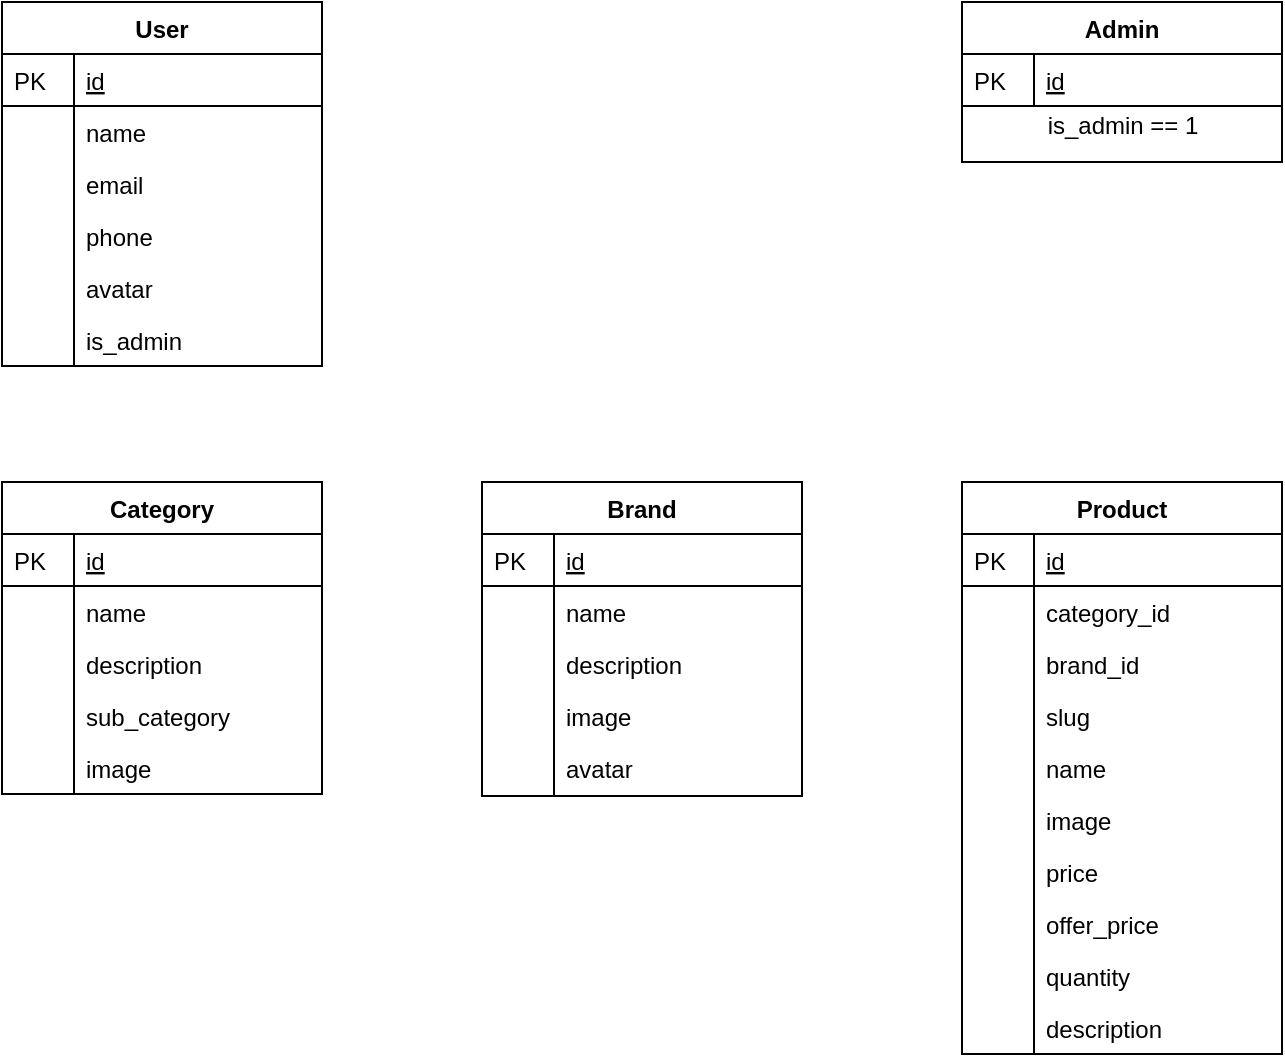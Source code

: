 <mxfile version="13.1.8" type="device"><diagram id="C5RBs43oDa-KdzZeNtuy" name="Page-1"><mxGraphModel dx="1080" dy="1570" grid="0" gridSize="10" guides="1" tooltips="1" connect="1" arrows="1" fold="1" page="1" pageScale="1" pageWidth="827" pageHeight="1169" background="#ffffff" math="0" shadow="0"><root><mxCell id="WIyWlLk6GJQsqaUBKTNV-0"/><mxCell id="WIyWlLk6GJQsqaUBKTNV-1" parent="WIyWlLk6GJQsqaUBKTNV-0"/><mxCell id="4wUGes3l6d5BHxfQf01X-43" value="User" style="swimlane;fontStyle=1;childLayout=stackLayout;horizontal=1;startSize=26;horizontalStack=0;resizeParent=1;resizeLast=0;collapsible=1;marginBottom=0;rounded=0;shadow=0;strokeWidth=1;" vertex="1" parent="WIyWlLk6GJQsqaUBKTNV-1"><mxGeometry x="80" y="-1120" width="160" height="182" as="geometry"><mxRectangle x="20" y="80" width="160" height="26" as="alternateBounds"/></mxGeometry></mxCell><mxCell id="4wUGes3l6d5BHxfQf01X-44" value="id" style="shape=partialRectangle;top=0;left=0;right=0;bottom=1;align=left;verticalAlign=top;fillColor=none;spacingLeft=40;spacingRight=4;overflow=hidden;rotatable=0;points=[[0,0.5],[1,0.5]];portConstraint=eastwest;dropTarget=0;rounded=0;shadow=0;strokeWidth=1;fontStyle=4" vertex="1" parent="4wUGes3l6d5BHxfQf01X-43"><mxGeometry y="26" width="160" height="26" as="geometry"/></mxCell><mxCell id="4wUGes3l6d5BHxfQf01X-45" value="PK" style="shape=partialRectangle;top=0;left=0;bottom=0;fillColor=none;align=left;verticalAlign=top;spacingLeft=4;spacingRight=4;overflow=hidden;rotatable=0;points=[];portConstraint=eastwest;part=1;" vertex="1" connectable="0" parent="4wUGes3l6d5BHxfQf01X-44"><mxGeometry width="36" height="26" as="geometry"/></mxCell><mxCell id="4wUGes3l6d5BHxfQf01X-46" value="name" style="shape=partialRectangle;top=0;left=0;right=0;bottom=0;align=left;verticalAlign=top;fillColor=none;spacingLeft=40;spacingRight=4;overflow=hidden;rotatable=0;points=[[0,0.5],[1,0.5]];portConstraint=eastwest;dropTarget=0;rounded=0;shadow=0;strokeWidth=1;" vertex="1" parent="4wUGes3l6d5BHxfQf01X-43"><mxGeometry y="52" width="160" height="26" as="geometry"/></mxCell><mxCell id="4wUGes3l6d5BHxfQf01X-47" value="" style="shape=partialRectangle;top=0;left=0;bottom=0;fillColor=none;align=left;verticalAlign=top;spacingLeft=4;spacingRight=4;overflow=hidden;rotatable=0;points=[];portConstraint=eastwest;part=1;" vertex="1" connectable="0" parent="4wUGes3l6d5BHxfQf01X-46"><mxGeometry width="36" height="26" as="geometry"/></mxCell><mxCell id="4wUGes3l6d5BHxfQf01X-48" value="email" style="shape=partialRectangle;top=0;left=0;right=0;bottom=0;align=left;verticalAlign=top;fillColor=none;spacingLeft=40;spacingRight=4;overflow=hidden;rotatable=0;points=[[0,0.5],[1,0.5]];portConstraint=eastwest;dropTarget=0;rounded=0;shadow=0;strokeWidth=1;" vertex="1" parent="4wUGes3l6d5BHxfQf01X-43"><mxGeometry y="78" width="160" height="26" as="geometry"/></mxCell><mxCell id="4wUGes3l6d5BHxfQf01X-49" value="" style="shape=partialRectangle;top=0;left=0;bottom=0;fillColor=none;align=left;verticalAlign=top;spacingLeft=4;spacingRight=4;overflow=hidden;rotatable=0;points=[];portConstraint=eastwest;part=1;" vertex="1" connectable="0" parent="4wUGes3l6d5BHxfQf01X-48"><mxGeometry width="36" height="26" as="geometry"/></mxCell><mxCell id="4wUGes3l6d5BHxfQf01X-50" value="phone" style="shape=partialRectangle;top=0;left=0;right=0;bottom=0;align=left;verticalAlign=top;fillColor=none;spacingLeft=40;spacingRight=4;overflow=hidden;rotatable=0;points=[[0,0.5],[1,0.5]];portConstraint=eastwest;dropTarget=0;rounded=0;shadow=0;strokeWidth=1;" vertex="1" parent="4wUGes3l6d5BHxfQf01X-43"><mxGeometry y="104" width="160" height="26" as="geometry"/></mxCell><mxCell id="4wUGes3l6d5BHxfQf01X-51" value="" style="shape=partialRectangle;top=0;left=0;bottom=0;fillColor=none;align=left;verticalAlign=top;spacingLeft=4;spacingRight=4;overflow=hidden;rotatable=0;points=[];portConstraint=eastwest;part=1;" vertex="1" connectable="0" parent="4wUGes3l6d5BHxfQf01X-50"><mxGeometry width="36" height="26" as="geometry"/></mxCell><mxCell id="4wUGes3l6d5BHxfQf01X-54" value="avatar" style="shape=partialRectangle;top=0;left=0;right=0;bottom=0;align=left;verticalAlign=top;fillColor=none;spacingLeft=40;spacingRight=4;overflow=hidden;rotatable=0;points=[[0,0.5],[1,0.5]];portConstraint=eastwest;dropTarget=0;rounded=0;shadow=0;strokeWidth=1;" vertex="1" parent="4wUGes3l6d5BHxfQf01X-43"><mxGeometry y="130" width="160" height="26" as="geometry"/></mxCell><mxCell id="4wUGes3l6d5BHxfQf01X-55" value="" style="shape=partialRectangle;top=0;left=0;bottom=0;fillColor=none;align=left;verticalAlign=top;spacingLeft=4;spacingRight=4;overflow=hidden;rotatable=0;points=[];portConstraint=eastwest;part=1;" vertex="1" connectable="0" parent="4wUGes3l6d5BHxfQf01X-54"><mxGeometry width="36" height="26" as="geometry"/></mxCell><mxCell id="4wUGes3l6d5BHxfQf01X-67" value="is_admin" style="shape=partialRectangle;top=0;left=0;right=0;bottom=0;align=left;verticalAlign=top;fillColor=none;spacingLeft=40;spacingRight=4;overflow=hidden;rotatable=0;points=[[0,0.5],[1,0.5]];portConstraint=eastwest;dropTarget=0;rounded=0;shadow=0;strokeWidth=1;" vertex="1" parent="4wUGes3l6d5BHxfQf01X-43"><mxGeometry y="156" width="160" height="26" as="geometry"/></mxCell><mxCell id="4wUGes3l6d5BHxfQf01X-68" value="" style="shape=partialRectangle;top=0;left=0;bottom=0;fillColor=none;align=left;verticalAlign=top;spacingLeft=4;spacingRight=4;overflow=hidden;rotatable=0;points=[];portConstraint=eastwest;part=1;" vertex="1" connectable="0" parent="4wUGes3l6d5BHxfQf01X-67"><mxGeometry width="36" height="26" as="geometry"/></mxCell><mxCell id="4wUGes3l6d5BHxfQf01X-70" value="Category" style="swimlane;fontStyle=1;childLayout=stackLayout;horizontal=1;startSize=26;horizontalStack=0;resizeParent=1;resizeLast=0;collapsible=1;marginBottom=0;rounded=0;shadow=0;strokeWidth=1;" vertex="1" parent="WIyWlLk6GJQsqaUBKTNV-1"><mxGeometry x="80" y="-880" width="160" height="156" as="geometry"><mxRectangle x="20" y="80" width="160" height="26" as="alternateBounds"/></mxGeometry></mxCell><mxCell id="4wUGes3l6d5BHxfQf01X-71" value="id" style="shape=partialRectangle;top=0;left=0;right=0;bottom=1;align=left;verticalAlign=top;fillColor=none;spacingLeft=40;spacingRight=4;overflow=hidden;rotatable=0;points=[[0,0.5],[1,0.5]];portConstraint=eastwest;dropTarget=0;rounded=0;shadow=0;strokeWidth=1;fontStyle=4" vertex="1" parent="4wUGes3l6d5BHxfQf01X-70"><mxGeometry y="26" width="160" height="26" as="geometry"/></mxCell><mxCell id="4wUGes3l6d5BHxfQf01X-72" value="PK" style="shape=partialRectangle;top=0;left=0;bottom=0;fillColor=none;align=left;verticalAlign=top;spacingLeft=4;spacingRight=4;overflow=hidden;rotatable=0;points=[];portConstraint=eastwest;part=1;" vertex="1" connectable="0" parent="4wUGes3l6d5BHxfQf01X-71"><mxGeometry width="36" height="26" as="geometry"/></mxCell><mxCell id="4wUGes3l6d5BHxfQf01X-73" value="name" style="shape=partialRectangle;top=0;left=0;right=0;bottom=0;align=left;verticalAlign=top;fillColor=none;spacingLeft=40;spacingRight=4;overflow=hidden;rotatable=0;points=[[0,0.5],[1,0.5]];portConstraint=eastwest;dropTarget=0;rounded=0;shadow=0;strokeWidth=1;" vertex="1" parent="4wUGes3l6d5BHxfQf01X-70"><mxGeometry y="52" width="160" height="26" as="geometry"/></mxCell><mxCell id="4wUGes3l6d5BHxfQf01X-74" value="" style="shape=partialRectangle;top=0;left=0;bottom=0;fillColor=none;align=left;verticalAlign=top;spacingLeft=4;spacingRight=4;overflow=hidden;rotatable=0;points=[];portConstraint=eastwest;part=1;" vertex="1" connectable="0" parent="4wUGes3l6d5BHxfQf01X-73"><mxGeometry width="36" height="26" as="geometry"/></mxCell><mxCell id="4wUGes3l6d5BHxfQf01X-75" value="description" style="shape=partialRectangle;top=0;left=0;right=0;bottom=0;align=left;verticalAlign=top;fillColor=none;spacingLeft=40;spacingRight=4;overflow=hidden;rotatable=0;points=[[0,0.5],[1,0.5]];portConstraint=eastwest;dropTarget=0;rounded=0;shadow=0;strokeWidth=1;" vertex="1" parent="4wUGes3l6d5BHxfQf01X-70"><mxGeometry y="78" width="160" height="26" as="geometry"/></mxCell><mxCell id="4wUGes3l6d5BHxfQf01X-76" value="" style="shape=partialRectangle;top=0;left=0;bottom=0;fillColor=none;align=left;verticalAlign=top;spacingLeft=4;spacingRight=4;overflow=hidden;rotatable=0;points=[];portConstraint=eastwest;part=1;" vertex="1" connectable="0" parent="4wUGes3l6d5BHxfQf01X-75"><mxGeometry width="36" height="26" as="geometry"/></mxCell><mxCell id="4wUGes3l6d5BHxfQf01X-77" value="sub_category" style="shape=partialRectangle;top=0;left=0;right=0;bottom=0;align=left;verticalAlign=top;fillColor=none;spacingLeft=40;spacingRight=4;overflow=hidden;rotatable=0;points=[[0,0.5],[1,0.5]];portConstraint=eastwest;dropTarget=0;rounded=0;shadow=0;strokeWidth=1;" vertex="1" parent="4wUGes3l6d5BHxfQf01X-70"><mxGeometry y="104" width="160" height="26" as="geometry"/></mxCell><mxCell id="4wUGes3l6d5BHxfQf01X-78" value="" style="shape=partialRectangle;top=0;left=0;bottom=0;fillColor=none;align=left;verticalAlign=top;spacingLeft=4;spacingRight=4;overflow=hidden;rotatable=0;points=[];portConstraint=eastwest;part=1;" vertex="1" connectable="0" parent="4wUGes3l6d5BHxfQf01X-77"><mxGeometry width="36" height="26" as="geometry"/></mxCell><mxCell id="4wUGes3l6d5BHxfQf01X-79" value="image" style="shape=partialRectangle;top=0;left=0;right=0;bottom=0;align=left;verticalAlign=top;fillColor=none;spacingLeft=40;spacingRight=4;overflow=hidden;rotatable=0;points=[[0,0.5],[1,0.5]];portConstraint=eastwest;dropTarget=0;rounded=0;shadow=0;strokeWidth=1;" vertex="1" parent="4wUGes3l6d5BHxfQf01X-70"><mxGeometry y="130" width="160" height="26" as="geometry"/></mxCell><mxCell id="4wUGes3l6d5BHxfQf01X-80" value="" style="shape=partialRectangle;top=0;left=0;bottom=0;fillColor=none;align=left;verticalAlign=top;spacingLeft=4;spacingRight=4;overflow=hidden;rotatable=0;points=[];portConstraint=eastwest;part=1;" vertex="1" connectable="0" parent="4wUGes3l6d5BHxfQf01X-79"><mxGeometry width="36" height="26" as="geometry"/></mxCell><mxCell id="4wUGes3l6d5BHxfQf01X-96" value="Brand" style="swimlane;fontStyle=1;childLayout=stackLayout;horizontal=1;startSize=26;horizontalStack=0;resizeParent=1;resizeLast=0;collapsible=1;marginBottom=0;rounded=0;shadow=0;strokeWidth=1;" vertex="1" parent="WIyWlLk6GJQsqaUBKTNV-1"><mxGeometry x="320" y="-880" width="160" height="157" as="geometry"><mxRectangle x="20" y="80" width="160" height="26" as="alternateBounds"/></mxGeometry></mxCell><mxCell id="4wUGes3l6d5BHxfQf01X-97" value="id" style="shape=partialRectangle;top=0;left=0;right=0;bottom=1;align=left;verticalAlign=top;fillColor=none;spacingLeft=40;spacingRight=4;overflow=hidden;rotatable=0;points=[[0,0.5],[1,0.5]];portConstraint=eastwest;dropTarget=0;rounded=0;shadow=0;strokeWidth=1;fontStyle=4" vertex="1" parent="4wUGes3l6d5BHxfQf01X-96"><mxGeometry y="26" width="160" height="26" as="geometry"/></mxCell><mxCell id="4wUGes3l6d5BHxfQf01X-98" value="PK" style="shape=partialRectangle;top=0;left=0;bottom=0;fillColor=none;align=left;verticalAlign=top;spacingLeft=4;spacingRight=4;overflow=hidden;rotatable=0;points=[];portConstraint=eastwest;part=1;" vertex="1" connectable="0" parent="4wUGes3l6d5BHxfQf01X-97"><mxGeometry width="36" height="26" as="geometry"/></mxCell><mxCell id="4wUGes3l6d5BHxfQf01X-99" value="name" style="shape=partialRectangle;top=0;left=0;right=0;bottom=0;align=left;verticalAlign=top;fillColor=none;spacingLeft=40;spacingRight=4;overflow=hidden;rotatable=0;points=[[0,0.5],[1,0.5]];portConstraint=eastwest;dropTarget=0;rounded=0;shadow=0;strokeWidth=1;" vertex="1" parent="4wUGes3l6d5BHxfQf01X-96"><mxGeometry y="52" width="160" height="26" as="geometry"/></mxCell><mxCell id="4wUGes3l6d5BHxfQf01X-100" value="" style="shape=partialRectangle;top=0;left=0;bottom=0;fillColor=none;align=left;verticalAlign=top;spacingLeft=4;spacingRight=4;overflow=hidden;rotatable=0;points=[];portConstraint=eastwest;part=1;" vertex="1" connectable="0" parent="4wUGes3l6d5BHxfQf01X-99"><mxGeometry width="36" height="26" as="geometry"/></mxCell><mxCell id="4wUGes3l6d5BHxfQf01X-101" value="description" style="shape=partialRectangle;top=0;left=0;right=0;bottom=0;align=left;verticalAlign=top;fillColor=none;spacingLeft=40;spacingRight=4;overflow=hidden;rotatable=0;points=[[0,0.5],[1,0.5]];portConstraint=eastwest;dropTarget=0;rounded=0;shadow=0;strokeWidth=1;" vertex="1" parent="4wUGes3l6d5BHxfQf01X-96"><mxGeometry y="78" width="160" height="26" as="geometry"/></mxCell><mxCell id="4wUGes3l6d5BHxfQf01X-102" value="" style="shape=partialRectangle;top=0;left=0;bottom=0;fillColor=none;align=left;verticalAlign=top;spacingLeft=4;spacingRight=4;overflow=hidden;rotatable=0;points=[];portConstraint=eastwest;part=1;" vertex="1" connectable="0" parent="4wUGes3l6d5BHxfQf01X-101"><mxGeometry width="36" height="26" as="geometry"/></mxCell><mxCell id="4wUGes3l6d5BHxfQf01X-103" value="image" style="shape=partialRectangle;top=0;left=0;right=0;bottom=0;align=left;verticalAlign=top;fillColor=none;spacingLeft=40;spacingRight=4;overflow=hidden;rotatable=0;points=[[0,0.5],[1,0.5]];portConstraint=eastwest;dropTarget=0;rounded=0;shadow=0;strokeWidth=1;" vertex="1" parent="4wUGes3l6d5BHxfQf01X-96"><mxGeometry y="104" width="160" height="26" as="geometry"/></mxCell><mxCell id="4wUGes3l6d5BHxfQf01X-104" value="" style="shape=partialRectangle;top=0;left=0;bottom=0;fillColor=none;align=left;verticalAlign=top;spacingLeft=4;spacingRight=4;overflow=hidden;rotatable=0;points=[];portConstraint=eastwest;part=1;" vertex="1" connectable="0" parent="4wUGes3l6d5BHxfQf01X-103"><mxGeometry width="36" height="26" as="geometry"/></mxCell><mxCell id="4wUGes3l6d5BHxfQf01X-105" value="avatar" style="shape=partialRectangle;top=0;left=0;right=0;bottom=0;align=left;verticalAlign=top;fillColor=none;spacingLeft=40;spacingRight=4;overflow=hidden;rotatable=0;points=[[0,0.5],[1,0.5]];portConstraint=eastwest;dropTarget=0;rounded=0;shadow=0;strokeWidth=1;" vertex="1" parent="4wUGes3l6d5BHxfQf01X-96"><mxGeometry y="130" width="160" height="26" as="geometry"/></mxCell><mxCell id="4wUGes3l6d5BHxfQf01X-106" value="" style="shape=partialRectangle;top=0;left=0;bottom=0;fillColor=none;align=left;verticalAlign=top;spacingLeft=4;spacingRight=4;overflow=hidden;rotatable=0;points=[];portConstraint=eastwest;part=1;" vertex="1" connectable="0" parent="4wUGes3l6d5BHxfQf01X-105"><mxGeometry width="36" height="26" as="geometry"/></mxCell><mxCell id="4wUGes3l6d5BHxfQf01X-83" value="Product" style="swimlane;fontStyle=1;childLayout=stackLayout;horizontal=1;startSize=26;horizontalStack=0;resizeParent=1;resizeLast=0;collapsible=1;marginBottom=0;rounded=0;shadow=0;strokeWidth=1;" vertex="1" parent="WIyWlLk6GJQsqaUBKTNV-1"><mxGeometry x="560" y="-880" width="160" height="286" as="geometry"><mxRectangle x="20" y="80" width="160" height="26" as="alternateBounds"/></mxGeometry></mxCell><mxCell id="4wUGes3l6d5BHxfQf01X-84" value="id" style="shape=partialRectangle;top=0;left=0;right=0;bottom=1;align=left;verticalAlign=top;fillColor=none;spacingLeft=40;spacingRight=4;overflow=hidden;rotatable=0;points=[[0,0.5],[1,0.5]];portConstraint=eastwest;dropTarget=0;rounded=0;shadow=0;strokeWidth=1;fontStyle=4" vertex="1" parent="4wUGes3l6d5BHxfQf01X-83"><mxGeometry y="26" width="160" height="26" as="geometry"/></mxCell><mxCell id="4wUGes3l6d5BHxfQf01X-85" value="PK" style="shape=partialRectangle;top=0;left=0;bottom=0;fillColor=none;align=left;verticalAlign=top;spacingLeft=4;spacingRight=4;overflow=hidden;rotatable=0;points=[];portConstraint=eastwest;part=1;" vertex="1" connectable="0" parent="4wUGes3l6d5BHxfQf01X-84"><mxGeometry width="36" height="26" as="geometry"/></mxCell><mxCell id="4wUGes3l6d5BHxfQf01X-86" value="category_id" style="shape=partialRectangle;top=0;left=0;right=0;bottom=0;align=left;verticalAlign=top;fillColor=none;spacingLeft=40;spacingRight=4;overflow=hidden;rotatable=0;points=[[0,0.5],[1,0.5]];portConstraint=eastwest;dropTarget=0;rounded=0;shadow=0;strokeWidth=1;" vertex="1" parent="4wUGes3l6d5BHxfQf01X-83"><mxGeometry y="52" width="160" height="26" as="geometry"/></mxCell><mxCell id="4wUGes3l6d5BHxfQf01X-87" value="" style="shape=partialRectangle;top=0;left=0;bottom=0;fillColor=none;align=left;verticalAlign=top;spacingLeft=4;spacingRight=4;overflow=hidden;rotatable=0;points=[];portConstraint=eastwest;part=1;" vertex="1" connectable="0" parent="4wUGes3l6d5BHxfQf01X-86"><mxGeometry width="36" height="26" as="geometry"/></mxCell><mxCell id="4wUGes3l6d5BHxfQf01X-88" value="brand_id" style="shape=partialRectangle;top=0;left=0;right=0;bottom=0;align=left;verticalAlign=top;fillColor=none;spacingLeft=40;spacingRight=4;overflow=hidden;rotatable=0;points=[[0,0.5],[1,0.5]];portConstraint=eastwest;dropTarget=0;rounded=0;shadow=0;strokeWidth=1;" vertex="1" parent="4wUGes3l6d5BHxfQf01X-83"><mxGeometry y="78" width="160" height="26" as="geometry"/></mxCell><mxCell id="4wUGes3l6d5BHxfQf01X-89" value="" style="shape=partialRectangle;top=0;left=0;bottom=0;fillColor=none;align=left;verticalAlign=top;spacingLeft=4;spacingRight=4;overflow=hidden;rotatable=0;points=[];portConstraint=eastwest;part=1;" vertex="1" connectable="0" parent="4wUGes3l6d5BHxfQf01X-88"><mxGeometry width="36" height="26" as="geometry"/></mxCell><mxCell id="4wUGes3l6d5BHxfQf01X-90" value="slug" style="shape=partialRectangle;top=0;left=0;right=0;bottom=0;align=left;verticalAlign=top;fillColor=none;spacingLeft=40;spacingRight=4;overflow=hidden;rotatable=0;points=[[0,0.5],[1,0.5]];portConstraint=eastwest;dropTarget=0;rounded=0;shadow=0;strokeWidth=1;" vertex="1" parent="4wUGes3l6d5BHxfQf01X-83"><mxGeometry y="104" width="160" height="26" as="geometry"/></mxCell><mxCell id="4wUGes3l6d5BHxfQf01X-91" value="" style="shape=partialRectangle;top=0;left=0;bottom=0;fillColor=none;align=left;verticalAlign=top;spacingLeft=4;spacingRight=4;overflow=hidden;rotatable=0;points=[];portConstraint=eastwest;part=1;" vertex="1" connectable="0" parent="4wUGes3l6d5BHxfQf01X-90"><mxGeometry width="36" height="26" as="geometry"/></mxCell><mxCell id="4wUGes3l6d5BHxfQf01X-92" value="name" style="shape=partialRectangle;top=0;left=0;right=0;bottom=0;align=left;verticalAlign=top;fillColor=none;spacingLeft=40;spacingRight=4;overflow=hidden;rotatable=0;points=[[0,0.5],[1,0.5]];portConstraint=eastwest;dropTarget=0;rounded=0;shadow=0;strokeWidth=1;" vertex="1" parent="4wUGes3l6d5BHxfQf01X-83"><mxGeometry y="130" width="160" height="26" as="geometry"/></mxCell><mxCell id="4wUGes3l6d5BHxfQf01X-93" value="" style="shape=partialRectangle;top=0;left=0;bottom=0;fillColor=none;align=left;verticalAlign=top;spacingLeft=4;spacingRight=4;overflow=hidden;rotatable=0;points=[];portConstraint=eastwest;part=1;" vertex="1" connectable="0" parent="4wUGes3l6d5BHxfQf01X-92"><mxGeometry width="36" height="26" as="geometry"/></mxCell><mxCell id="4wUGes3l6d5BHxfQf01X-94" value="image" style="shape=partialRectangle;top=0;left=0;right=0;bottom=0;align=left;verticalAlign=top;fillColor=none;spacingLeft=40;spacingRight=4;overflow=hidden;rotatable=0;points=[[0,0.5],[1,0.5]];portConstraint=eastwest;dropTarget=0;rounded=0;shadow=0;strokeWidth=1;" vertex="1" parent="4wUGes3l6d5BHxfQf01X-83"><mxGeometry y="156" width="160" height="26" as="geometry"/></mxCell><mxCell id="4wUGes3l6d5BHxfQf01X-95" value="" style="shape=partialRectangle;top=0;left=0;bottom=0;fillColor=none;align=left;verticalAlign=top;spacingLeft=4;spacingRight=4;overflow=hidden;rotatable=0;points=[];portConstraint=eastwest;part=1;" vertex="1" connectable="0" parent="4wUGes3l6d5BHxfQf01X-94"><mxGeometry width="36" height="26" as="geometry"/></mxCell><mxCell id="4wUGes3l6d5BHxfQf01X-112" value="price" style="shape=partialRectangle;top=0;left=0;right=0;bottom=0;align=left;verticalAlign=top;fillColor=none;spacingLeft=40;spacingRight=4;overflow=hidden;rotatable=0;points=[[0,0.5],[1,0.5]];portConstraint=eastwest;dropTarget=0;rounded=0;shadow=0;strokeWidth=1;" vertex="1" parent="4wUGes3l6d5BHxfQf01X-83"><mxGeometry y="182" width="160" height="26" as="geometry"/></mxCell><mxCell id="4wUGes3l6d5BHxfQf01X-113" value="" style="shape=partialRectangle;top=0;left=0;bottom=0;fillColor=none;align=left;verticalAlign=top;spacingLeft=4;spacingRight=4;overflow=hidden;rotatable=0;points=[];portConstraint=eastwest;part=1;" vertex="1" connectable="0" parent="4wUGes3l6d5BHxfQf01X-112"><mxGeometry width="36" height="26" as="geometry"/></mxCell><mxCell id="4wUGes3l6d5BHxfQf01X-114" value="offer_price" style="shape=partialRectangle;top=0;left=0;right=0;bottom=0;align=left;verticalAlign=top;fillColor=none;spacingLeft=40;spacingRight=4;overflow=hidden;rotatable=0;points=[[0,0.5],[1,0.5]];portConstraint=eastwest;dropTarget=0;rounded=0;shadow=0;strokeWidth=1;" vertex="1" parent="4wUGes3l6d5BHxfQf01X-83"><mxGeometry y="208" width="160" height="26" as="geometry"/></mxCell><mxCell id="4wUGes3l6d5BHxfQf01X-115" value="" style="shape=partialRectangle;top=0;left=0;bottom=0;fillColor=none;align=left;verticalAlign=top;spacingLeft=4;spacingRight=4;overflow=hidden;rotatable=0;points=[];portConstraint=eastwest;part=1;" vertex="1" connectable="0" parent="4wUGes3l6d5BHxfQf01X-114"><mxGeometry width="36" height="26" as="geometry"/></mxCell><mxCell id="4wUGes3l6d5BHxfQf01X-118" value="quantity" style="shape=partialRectangle;top=0;left=0;right=0;bottom=0;align=left;verticalAlign=top;fillColor=none;spacingLeft=40;spacingRight=4;overflow=hidden;rotatable=0;points=[[0,0.5],[1,0.5]];portConstraint=eastwest;dropTarget=0;rounded=0;shadow=0;strokeWidth=1;" vertex="1" parent="4wUGes3l6d5BHxfQf01X-83"><mxGeometry y="234" width="160" height="26" as="geometry"/></mxCell><mxCell id="4wUGes3l6d5BHxfQf01X-119" value="" style="shape=partialRectangle;top=0;left=0;bottom=0;fillColor=none;align=left;verticalAlign=top;spacingLeft=4;spacingRight=4;overflow=hidden;rotatable=0;points=[];portConstraint=eastwest;part=1;" vertex="1" connectable="0" parent="4wUGes3l6d5BHxfQf01X-118"><mxGeometry width="36" height="26" as="geometry"/></mxCell><mxCell id="4wUGes3l6d5BHxfQf01X-120" value="description" style="shape=partialRectangle;top=0;left=0;right=0;bottom=0;align=left;verticalAlign=top;fillColor=none;spacingLeft=40;spacingRight=4;overflow=hidden;rotatable=0;points=[[0,0.5],[1,0.5]];portConstraint=eastwest;dropTarget=0;rounded=0;shadow=0;strokeWidth=1;" vertex="1" parent="4wUGes3l6d5BHxfQf01X-83"><mxGeometry y="260" width="160" height="26" as="geometry"/></mxCell><mxCell id="4wUGes3l6d5BHxfQf01X-121" value="" style="shape=partialRectangle;top=0;left=0;bottom=0;fillColor=none;align=left;verticalAlign=top;spacingLeft=4;spacingRight=4;overflow=hidden;rotatable=0;points=[];portConstraint=eastwest;part=1;" vertex="1" connectable="0" parent="4wUGes3l6d5BHxfQf01X-120"><mxGeometry width="36" height="26" as="geometry"/></mxCell><mxCell id="4wUGes3l6d5BHxfQf01X-56" value="Admin" style="swimlane;fontStyle=1;childLayout=stackLayout;horizontal=1;startSize=26;horizontalStack=0;resizeParent=1;resizeLast=0;collapsible=1;marginBottom=0;rounded=0;shadow=0;strokeWidth=1;" vertex="1" parent="WIyWlLk6GJQsqaUBKTNV-1"><mxGeometry x="560" y="-1120" width="160" height="80" as="geometry"><mxRectangle x="20" y="80" width="160" height="26" as="alternateBounds"/></mxGeometry></mxCell><mxCell id="4wUGes3l6d5BHxfQf01X-57" value="id" style="shape=partialRectangle;top=0;left=0;right=0;bottom=1;align=left;verticalAlign=top;fillColor=none;spacingLeft=40;spacingRight=4;overflow=hidden;rotatable=0;points=[[0,0.5],[1,0.5]];portConstraint=eastwest;dropTarget=0;rounded=0;shadow=0;strokeWidth=1;fontStyle=4" vertex="1" parent="4wUGes3l6d5BHxfQf01X-56"><mxGeometry y="26" width="160" height="26" as="geometry"/></mxCell><mxCell id="4wUGes3l6d5BHxfQf01X-58" value="PK" style="shape=partialRectangle;top=0;left=0;bottom=0;fillColor=none;align=left;verticalAlign=top;spacingLeft=4;spacingRight=4;overflow=hidden;rotatable=0;points=[];portConstraint=eastwest;part=1;" vertex="1" connectable="0" parent="4wUGes3l6d5BHxfQf01X-57"><mxGeometry width="36" height="26" as="geometry"/></mxCell><mxCell id="4wUGes3l6d5BHxfQf01X-69" value="is_admin == 1" style="text;html=1;align=center;verticalAlign=middle;resizable=0;points=[];autosize=1;" vertex="1" parent="4wUGes3l6d5BHxfQf01X-56"><mxGeometry y="52" width="160" height="20" as="geometry"/></mxCell></root></mxGraphModel></diagram></mxfile>